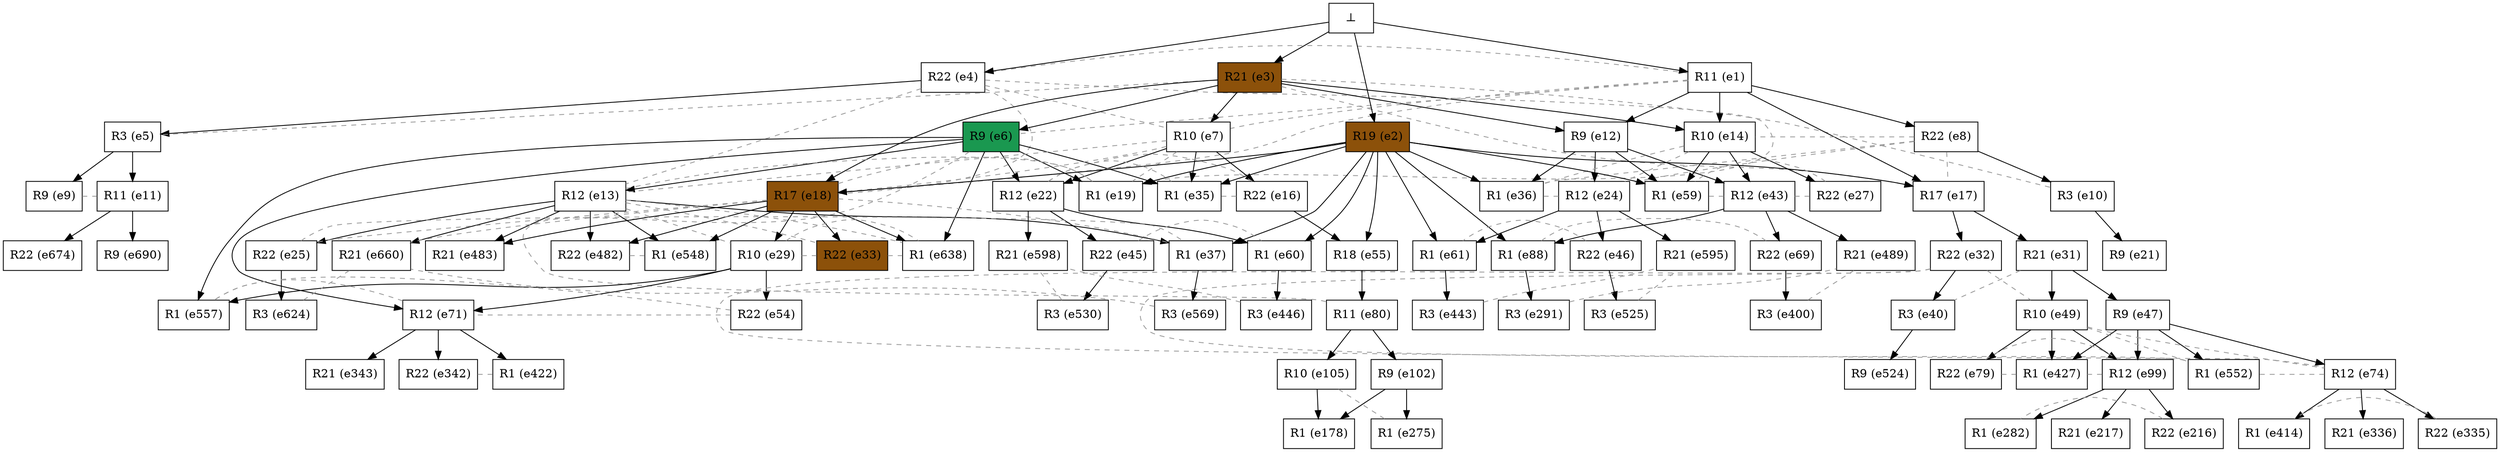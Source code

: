 digraph test {
  e4 -> e5;
  e3 -> e6;
  e3 -> e7;
  e1 -> e8;
  e5 -> e9;
  e8 -> e10;
  e5 -> e11;
  e1 -> e12;
  e3 -> e12;
  e6 -> e13;
  e1 -> e14;
  e3 -> e14;
  e7 -> e16;
  e1 -> e17;
  e2 -> e17;
  e2 -> e18;
  e3 -> e18;
  e2 -> e19;
  e6 -> e19;
  e10 -> e21;
  e6 -> e22;
  e7 -> e22;
  e12 -> e24;
  e13 -> e25;
  e14 -> e27;
  e18 -> e29;
  e17 -> e31;
  e17 -> e32;
  e18 -> e33;
  e2 -> e35;
  e6 -> e35;
  e7 -> e35;
  e2 -> e36;
  e12 -> e36;
  e2 -> e37;
  e13 -> e37;
  e32 -> e40;
  e12 -> e43;
  e14 -> e43;
  e22 -> e45;
  e24 -> e46;
  e31 -> e47;
  e31 -> e49;
  e29 -> e54;
  e2 -> e55;
  e16 -> e55;
  e2 -> e59;
  e12 -> e59;
  e14 -> e59;
  e2 -> e60;
  e22 -> e60;
  e2 -> e61;
  e24 -> e61;
  e43 -> e69;
  e6 -> e71;
  e29 -> e71;
  e47 -> e74;
  e49 -> e79;
  e55 -> e80;
  e2 -> e88;
  e43 -> e88;
  e47 -> e99;
  e49 -> e99;
  e80 -> e102;
  e80 -> e105;
  e102 -> e178;
  e105 -> e178;
  e99 -> e216;
  e99 -> e217;
  e102 -> e275;
  e99 -> e282;
  e88 -> e291;
  e74 -> e335;
  e74 -> e336;
  e71 -> e342;
  e71 -> e343;
  e69 -> e400;
  e74 -> e414;
  e71 -> e422;
  e47 -> e427;
  e49 -> e427;
  e61 -> e443;
  e60 -> e446;
  e13 -> e482;
  e18 -> e482;
  e13 -> e483;
  e18 -> e483;
  e43 -> e489;
  e40 -> e524;
  e46 -> e525;
  e45 -> e530;
  e13 -> e548;
  e18 -> e548;
  e47 -> e552;
  e6 -> e557;
  e29 -> e557;
  e37 -> e569;
  e24 -> e595;
  e22 -> e598;
  e25 -> e624;
  e6 -> e638;
  e18 -> e638;
  e13 -> e660;
  e11 -> e674;
  e11 -> e690;
  e0 -> e1;
  e0 -> e2;
  e0 -> e3;
  e0 -> e4;

//conflicts
  e1 -> e4 [arrowhead=none color=gray60 style=dashed constraint=false];
  e1 -> e6 [arrowhead=none color=gray60 style=dashed constraint=false];
  e1 -> e7 [arrowhead=none color=gray60 style=dashed constraint=false];
  e1 -> e18 [arrowhead=none color=gray60 style=dashed constraint=false];
  e3 -> e5 [arrowhead=none color=gray60 style=dashed constraint=false];
  e3 -> e10 [arrowhead=none color=gray60 style=dashed constraint=false];
  e3 -> e17 [arrowhead=none color=gray60 style=dashed constraint=false];
  e4 -> e7 [arrowhead=none color=gray60 style=dashed constraint=false];
  e4 -> e13 [arrowhead=none color=gray60 style=dashed constraint=false];
  e4 -> e18 [arrowhead=none color=gray60 style=dashed constraint=false];
  e4 -> e19 [arrowhead=none color=gray60 style=dashed constraint=false];
  e6 -> e80 [arrowhead=none color=gray60 style=dashed constraint=false];
  e7 -> e13 [arrowhead=none color=gray60 style=dashed constraint=false];
  e7 -> e18 [arrowhead=none color=gray60 style=dashed constraint=false];
  e7 -> e19 [arrowhead=none color=gray60 style=dashed constraint=false];
  e8 -> e14 [arrowhead=none color=gray60 style=dashed constraint=false];
  e8 -> e17 [arrowhead=none color=gray60 style=dashed constraint=false];
  e8 -> e24 [arrowhead=none color=gray60 style=dashed constraint=false];
  e8 -> e36 [arrowhead=none color=gray60 style=dashed constraint=false];
  e9 -> e11 [arrowhead=none color=gray60 style=dashed constraint=false];
  e13 -> e19 [arrowhead=none color=gray60 style=dashed constraint=false];
  e13 -> e29 [arrowhead=none color=gray60 style=dashed constraint=false];
  e13 -> e33 [arrowhead=none color=gray60 style=dashed constraint=false];
  e13 -> e638 [arrowhead=none color=gray60 style=dashed constraint=false];
  e14 -> e24 [arrowhead=none color=gray60 style=dashed constraint=false];
  e14 -> e36 [arrowhead=none color=gray60 style=dashed constraint=false];
  e16 -> e22 [arrowhead=none color=gray60 style=dashed constraint=false];
  e16 -> e35 [arrowhead=none color=gray60 style=dashed constraint=false];
  e18 -> e19 [arrowhead=none color=gray60 style=dashed constraint=false];
  e18 -> e25 [arrowhead=none color=gray60 style=dashed constraint=false];
  e18 -> e37 [arrowhead=none color=gray60 style=dashed constraint=false];
  e18 -> e660 [arrowhead=none color=gray60 style=dashed constraint=false];
  e22 -> e35 [arrowhead=none color=gray60 style=dashed constraint=false];
  e24 -> e36 [arrowhead=none color=gray60 style=dashed constraint=false];
  e25 -> e37 [arrowhead=none color=gray60 style=dashed constraint=false];
  e27 -> e43 [arrowhead=none color=gray60 style=dashed constraint=false];
  e27 -> e59 [arrowhead=none color=gray60 style=dashed constraint=false];
  e29 -> e33 [arrowhead=none color=gray60 style=dashed constraint=false];
  e29 -> e638 [arrowhead=none color=gray60 style=dashed constraint=false];
  e31 -> e40 [arrowhead=none color=gray60 style=dashed constraint=false];
  e32 -> e49 [arrowhead=none color=gray60 style=dashed constraint=false];
  e32 -> e74 [arrowhead=none color=gray60 style=dashed constraint=false];
  e32 -> e552 [arrowhead=none color=gray60 style=dashed constraint=false];
  e33 -> e638 [arrowhead=none color=gray60 style=dashed constraint=false];
  e43 -> e59 [arrowhead=none color=gray60 style=dashed constraint=false];
  e45 -> e60 [arrowhead=none color=gray60 style=dashed constraint=false];
  e46 -> e61 [arrowhead=none color=gray60 style=dashed constraint=false];
  e49 -> e74 [arrowhead=none color=gray60 style=dashed constraint=false];
  e49 -> e552 [arrowhead=none color=gray60 style=dashed constraint=false];
  e54 -> e71 [arrowhead=none color=gray60 style=dashed constraint=false];
  e54 -> e557 [arrowhead=none color=gray60 style=dashed constraint=false];
  e69 -> e88 [arrowhead=none color=gray60 style=dashed constraint=false];
  e71 -> e557 [arrowhead=none color=gray60 style=dashed constraint=false];
  e74 -> e552 [arrowhead=none color=gray60 style=dashed constraint=false];
  e79 -> e99 [arrowhead=none color=gray60 style=dashed constraint=false];
  e79 -> e427 [arrowhead=none color=gray60 style=dashed constraint=false];
  e99 -> e427 [arrowhead=none color=gray60 style=dashed constraint=false];
  e105 -> e275 [arrowhead=none color=gray60 style=dashed constraint=false];
  e216 -> e282 [arrowhead=none color=gray60 style=dashed constraint=false];
  e291 -> e489 [arrowhead=none color=gray60 style=dashed constraint=false];
  e335 -> e414 [arrowhead=none color=gray60 style=dashed constraint=false];
  e342 -> e422 [arrowhead=none color=gray60 style=dashed constraint=false];
  e400 -> e489 [arrowhead=none color=gray60 style=dashed constraint=false];
  e443 -> e595 [arrowhead=none color=gray60 style=dashed constraint=false];
  e446 -> e598 [arrowhead=none color=gray60 style=dashed constraint=false];
  e482 -> e548 [arrowhead=none color=gray60 style=dashed constraint=false];
  e525 -> e595 [arrowhead=none color=gray60 style=dashed constraint=false];
  e530 -> e598 [arrowhead=none color=gray60 style=dashed constraint=false];
  e569 -> e660 [arrowhead=none color=gray60 style=dashed constraint=false];
  e624 -> e660 [arrowhead=none color=gray60 style=dashed constraint=false];

  e1 [color="black" fillcolor="white:white" label="R11 (e1)" shape=box style=filled];
  e2 [color="black" fillcolor="#8c510a:#8c510a" label="R19 (e2)" shape=box style=filled];
  e3 [color="black" fillcolor="#8c510a:#8c510a" label="R21 (e3)" shape=box style=filled];
  e4 [color="black" fillcolor="white:white" label="R22 (e4)" shape=box style=filled];
  e5 [color="black" fillcolor="white:white" label="R3 (e5)" shape=box style=filled];
  e6 [color="black" fillcolor="#1a9850:#1a9850" label="R9 (e6)" shape=box style=filled];
  e7 [color="black" fillcolor="white:white" label="R10 (e7)" shape=box style=filled];
  e8 [color="black" fillcolor="white:white" label="R22 (e8)" shape=box style=filled];
  e9 [color="black" fillcolor="white:white" label="R9 (e9)" shape=box style=filled];
  e10 [color="black" fillcolor="white:white" label="R3 (e10)" shape=box style=filled];
  e11 [color="black" fillcolor="white:white" label="R11 (e11)" shape=box style=filled];
  e12 [color="black" fillcolor="white:white" label="R9 (e12)" shape=box style=filled];
  e13 [color="black" fillcolor="white:white" label="R12 (e13)" shape=box style=filled];
  e14 [color="black" fillcolor="white:white" label="R10 (e14)" shape=box style=filled];
  e16 [color="black" fillcolor="white:white" label="R22 (e16)" shape=box style=filled];
  e17 [color="black" fillcolor="white:white" label="R17 (e17)" shape=box style=filled];
  e18 [color="black" fillcolor="#8c510a:#8c510a" label="R17 (e18)" shape=box style=filled];
  e19 [color="black" fillcolor="white:white" label="R1 (e19)" shape=box style=filled];
  e21 [color="black" fillcolor="white:white" label="R9 (e21)" shape=box style=filled];
  e22 [color="black" fillcolor="white:white" label="R12 (e22)" shape=box style=filled];
  e24 [color="black" fillcolor="white:white" label="R12 (e24)" shape=box style=filled];
  e25 [color="black" fillcolor="white:white" label="R22 (e25)" shape=box style=filled];
  e27 [color="black" fillcolor="white:white" label="R22 (e27)" shape=box style=filled];
  e29 [color="black" fillcolor="white:white" label="R10 (e29)" shape=box style=filled];
  e31 [color="black" fillcolor="white:white" label="R21 (e31)" shape=box style=filled];
  e32 [color="black" fillcolor="white:white" label="R22 (e32)" shape=box style=filled];
  e33 [color="black" fillcolor="#8c510a:#8c510a" label="R22 (e33)" shape=box style=filled];
  e35 [color="black" fillcolor="white:white" label="R1 (e35)" shape=box style=filled];
  e36 [color="black" fillcolor="white:white" label="R1 (e36)" shape=box style=filled];
  e37 [color="black" fillcolor="white:white" label="R1 (e37)" shape=box style=filled];
  e40 [color="black" fillcolor="white:white" label="R3 (e40)" shape=box style=filled];
  e43 [color="black" fillcolor="white:white" label="R12 (e43)" shape=box style=filled];
  e45 [color="black" fillcolor="white:white" label="R22 (e45)" shape=box style=filled];
  e46 [color="black" fillcolor="white:white" label="R22 (e46)" shape=box style=filled];
  e47 [color="black" fillcolor="white:white" label="R9 (e47)" shape=box style=filled];
  e49 [color="black" fillcolor="white:white" label="R10 (e49)" shape=box style=filled];
  e54 [color="black" fillcolor="white:white" label="R22 (e54)" shape=box style=filled];
  e55 [color="black" fillcolor="white:white" label="R18 (e55)" shape=box style=filled];
  e59 [color="black" fillcolor="white:white" label="R1 (e59)" shape=box style=filled];
  e60 [color="black" fillcolor="white:white" label="R1 (e60)" shape=box style=filled];
  e61 [color="black" fillcolor="white:white" label="R1 (e61)" shape=box style=filled];
  e69 [color="black" fillcolor="white:white" label="R22 (e69)" shape=box style=filled];
  e71 [color="black" fillcolor="white:white" label="R12 (e71)" shape=box style=filled];
  e74 [color="black" fillcolor="white:white" label="R12 (e74)" shape=box style=filled];
  e79 [color="black" fillcolor="white:white" label="R22 (e79)" shape=box style=filled];
  e80 [color="black" fillcolor="white:white" label="R11 (e80)" shape=box style=filled];
  e88 [color="black" fillcolor="white:white" label="R1 (e88)" shape=box style=filled];
  e99 [color="black" fillcolor="white:white" label="R12 (e99)" shape=box style=filled];
  e102 [color="black" fillcolor="white:white" label="R9 (e102)" shape=box style=filled];
  e105 [color="black" fillcolor="white:white" label="R10 (e105)" shape=box style=filled];
  e178 [color="black" fillcolor="white:white" label="R1 (e178)" shape=box style=filled];
  e216 [color="black" fillcolor="white:white" label="R22 (e216)" shape=box style=filled];
  e217 [color="black" fillcolor="white:white" label="R21 (e217)" shape=box style=filled];
  e275 [color="black" fillcolor="white:white" label="R1 (e275)" shape=box style=filled];
  e282 [color="black" fillcolor="white:white" label="R1 (e282)" shape=box style=filled];
  e291 [color="black" fillcolor="white:white" label="R3 (e291)" shape=box style=filled];
  e335 [color="black" fillcolor="white:white" label="R22 (e335)" shape=box style=filled];
  e336 [color="black" fillcolor="white:white" label="R21 (e336)" shape=box style=filled];
  e342 [color="black" fillcolor="white:white" label="R22 (e342)" shape=box style=filled];
  e343 [color="black" fillcolor="white:white" label="R21 (e343)" shape=box style=filled];
  e400 [color="black" fillcolor="white:white" label="R3 (e400)" shape=box style=filled];
  e414 [color="black" fillcolor="white:white" label="R1 (e414)" shape=box style=filled];
  e422 [color="black" fillcolor="white:white" label="R1 (e422)" shape=box style=filled];
  e427 [color="black" fillcolor="white:white" label="R1 (e427)" shape=box style=filled];
  e443 [color="black" fillcolor="white:white" label="R3 (e443)" shape=box style=filled];
  e446 [color="black" fillcolor="white:white" label="R3 (e446)" shape=box style=filled];
  e482 [color="black" fillcolor="white:white" label="R22 (e482)" shape=box style=filled];
  e483 [color="black" fillcolor="white:white" label="R21 (e483)" shape=box style=filled];
  e489 [color="black" fillcolor="white:white" label="R21 (e489)" shape=box style=filled];
  e524 [color="black" fillcolor="white:white" label="R9 (e524)" shape=box style=filled];
  e525 [color="black" fillcolor="white:white" label="R3 (e525)" shape=box style=filled];
  e530 [color="black" fillcolor="white:white" label="R3 (e530)" shape=box style=filled];
  e548 [color="black" fillcolor="white:white" label="R1 (e548)" shape=box style=filled];
  e552 [color="black" fillcolor="white:white" label="R1 (e552)" shape=box style=filled];
  e557 [color="black" fillcolor="white:white" label="R1 (e557)" shape=box style=filled];
  e569 [color="black" fillcolor="white:white" label="R3 (e569)" shape=box style=filled];
  e595 [color="black" fillcolor="white:white" label="R21 (e595)" shape=box style=filled];
  e598 [color="black" fillcolor="white:white" label="R21 (e598)" shape=box style=filled];
  e624 [color="black" fillcolor="white:white" label="R3 (e624)" shape=box style=filled];
  e638 [color="black" fillcolor="white:white" label="R1 (e638)" shape=box style=filled];
  e660 [color="black" fillcolor="white:white" label="R21 (e660)" shape=box style=filled];
  e674 [color="black" fillcolor="white:white" label="R22 (e674)" shape=box style=filled];
  e690 [color="black" fillcolor="white:white" label="R9 (e690)" shape=box style=filled];
  e0 [fillcolor="white" label="⊥" shape=box style=filled];
}
